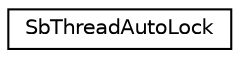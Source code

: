 digraph "Graphical Class Hierarchy"
{
 // LATEX_PDF_SIZE
  edge [fontname="Helvetica",fontsize="10",labelfontname="Helvetica",labelfontsize="10"];
  node [fontname="Helvetica",fontsize="10",shape=record];
  rankdir="LR";
  Node0 [label="SbThreadAutoLock",height=0.2,width=0.4,color="black", fillcolor="white", style="filled",URL="$classSbThreadAutoLock.html",tooltip=" "];
}
